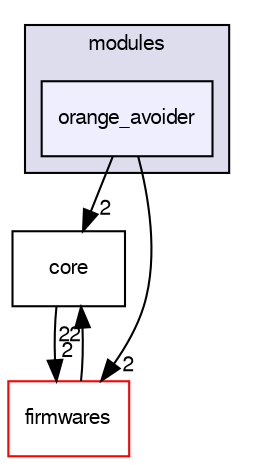 digraph "sw/airborne/modules/orange_avoider" {
  compound=true
  node [ fontsize="10", fontname="FreeSans"];
  edge [ labelfontsize="10", labelfontname="FreeSans"];
  subgraph clusterdir_c2abcdd6ccb39c3582929c0e3f5651c2 {
    graph [ bgcolor="#ddddee", pencolor="black", label="modules" fontname="FreeSans", fontsize="10", URL="dir_c2abcdd6ccb39c3582929c0e3f5651c2.html"]
  dir_183f1dc71a771a05a9ab5222da140bc3 [shape=box, label="orange_avoider", style="filled", fillcolor="#eeeeff", pencolor="black", URL="dir_183f1dc71a771a05a9ab5222da140bc3.html"];
  }
  dir_0e703de7e76e38c62de795c957434487 [shape=box label="core" URL="dir_0e703de7e76e38c62de795c957434487.html"];
  dir_e7d2494544042a787a6ee70a779a5e07 [shape=box label="firmwares" fillcolor="white" style="filled" color="red" URL="dir_e7d2494544042a787a6ee70a779a5e07.html"];
  dir_0e703de7e76e38c62de795c957434487->dir_e7d2494544042a787a6ee70a779a5e07 [headlabel="2", labeldistance=1.5 headhref="dir_000128_000092.html"];
  dir_183f1dc71a771a05a9ab5222da140bc3->dir_0e703de7e76e38c62de795c957434487 [headlabel="2", labeldistance=1.5 headhref="dir_000181_000128.html"];
  dir_183f1dc71a771a05a9ab5222da140bc3->dir_e7d2494544042a787a6ee70a779a5e07 [headlabel="2", labeldistance=1.5 headhref="dir_000181_000092.html"];
  dir_e7d2494544042a787a6ee70a779a5e07->dir_0e703de7e76e38c62de795c957434487 [headlabel="22", labeldistance=1.5 headhref="dir_000092_000128.html"];
}
